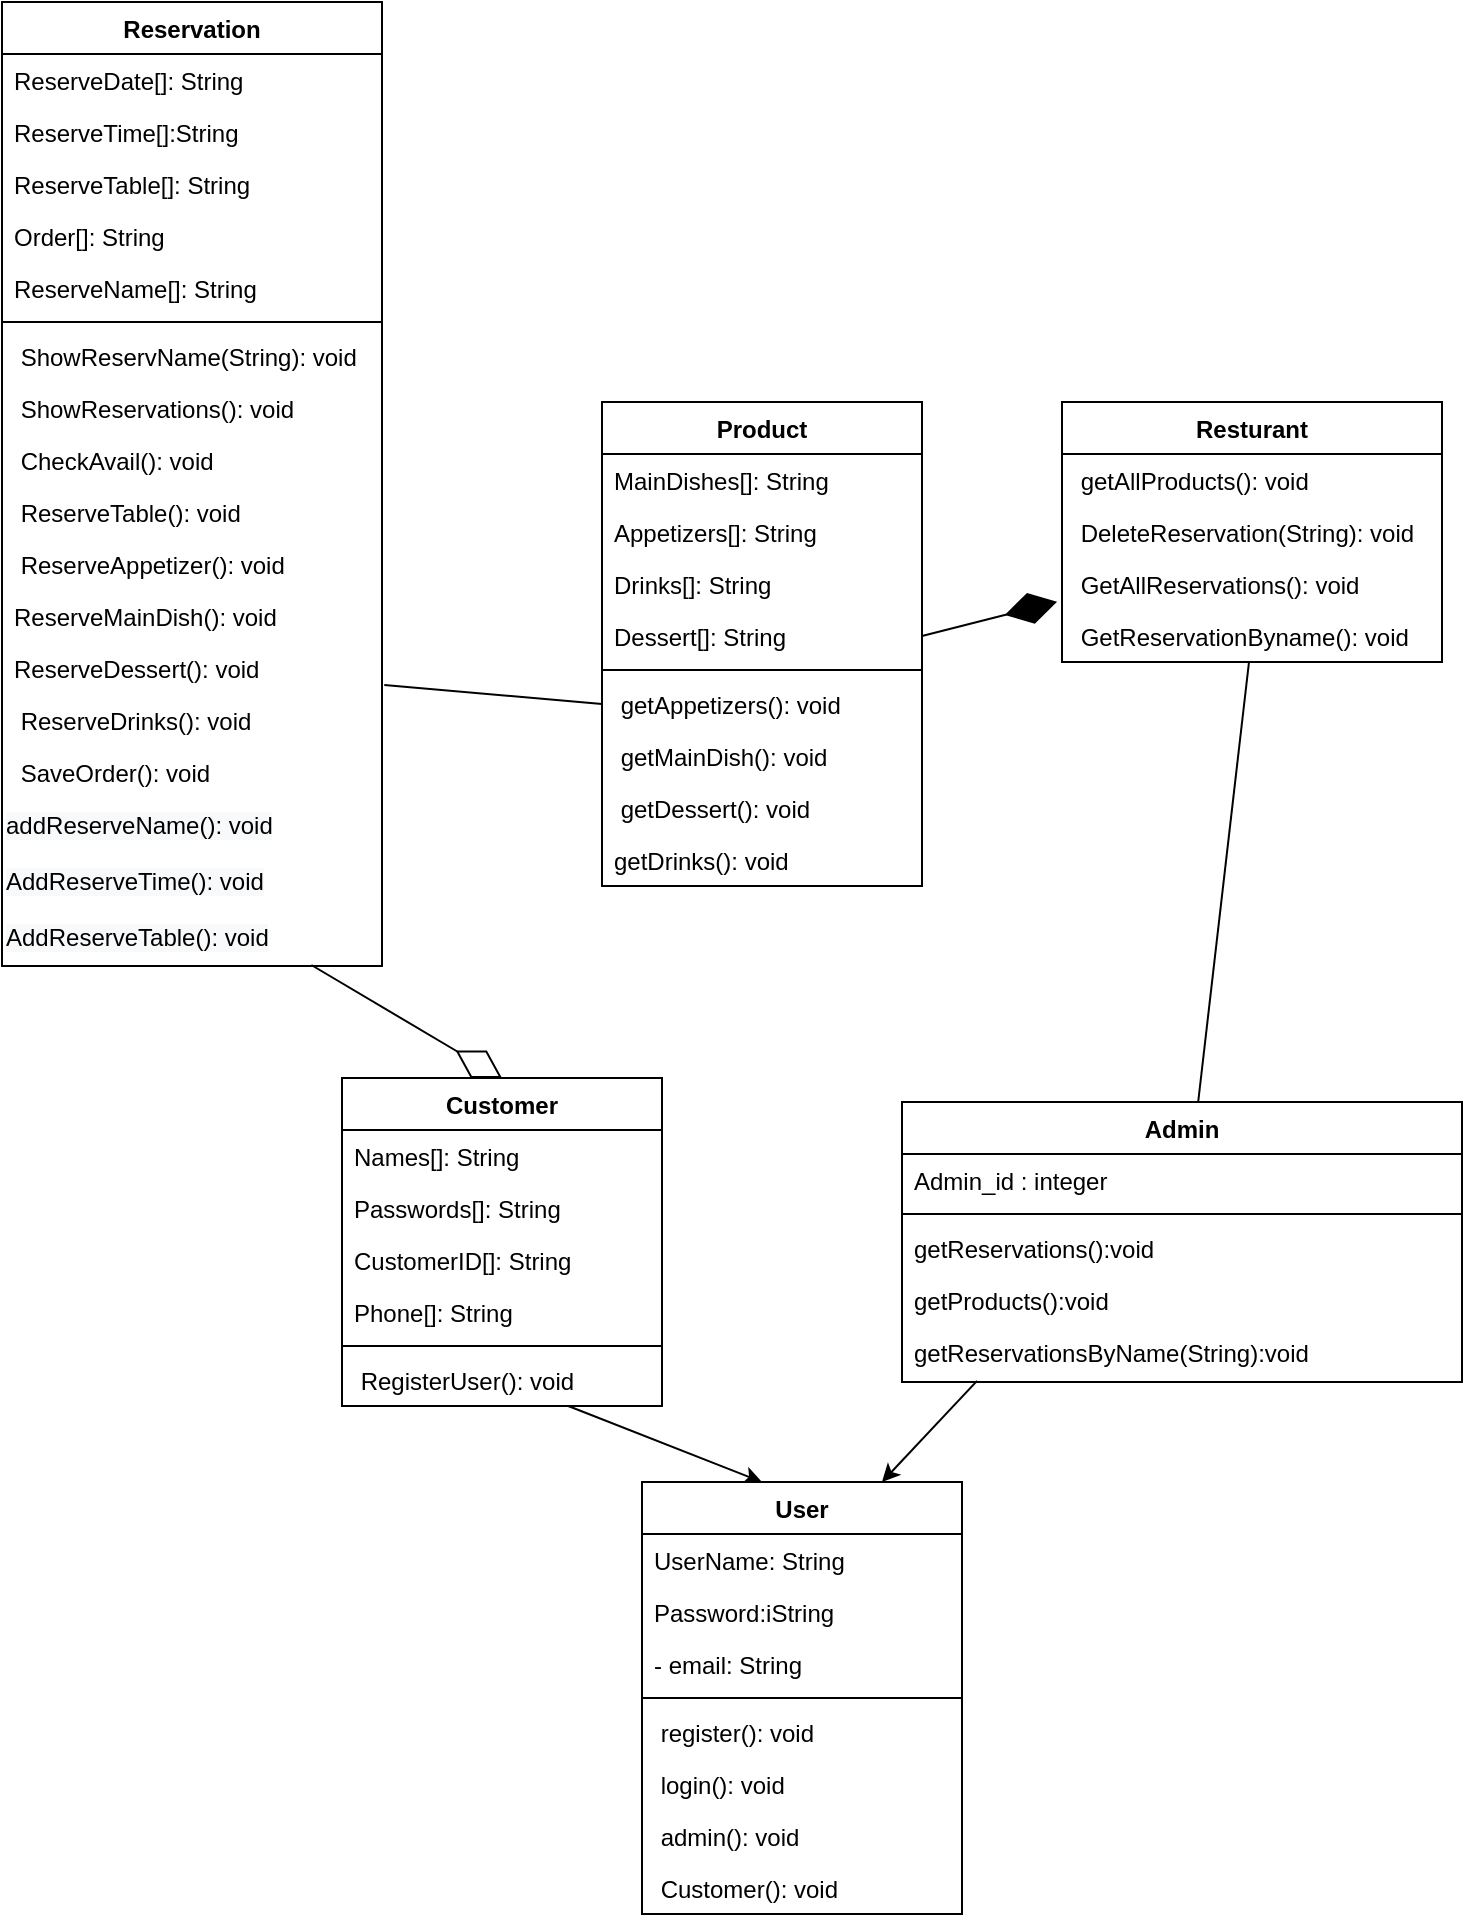 <mxfile version="20.5.1" type="device"><diagram id="dgSoinFTyJEz4b9by2e3" name="Page-1"><mxGraphModel dx="706" dy="1194" grid="1" gridSize="10" guides="1" tooltips="1" connect="1" arrows="1" fold="1" page="1" pageScale="1" pageWidth="850" pageHeight="1100" math="0" shadow="0"><root><mxCell id="0"/><mxCell id="1" parent="0"/><mxCell id="DB3bGlSYx9ZQvv_cbusi-71" style="edgeStyle=none;rounded=0;orthogonalLoop=1;jettySize=auto;html=1;entryX=0.375;entryY=0;entryDx=0;entryDy=0;entryPerimeter=0;" edge="1" parent="1" source="DB3bGlSYx9ZQvv_cbusi-64" target="fP-qRC1157iJDRtmXdRW-1"><mxGeometry relative="1" as="geometry"/></mxCell><mxCell id="fP-qRC1157iJDRtmXdRW-1" value="User" style="swimlane;fontStyle=1;align=center;verticalAlign=top;childLayout=stackLayout;horizontal=1;startSize=26;horizontalStack=0;resizeParent=1;resizeParentMax=0;resizeLast=0;collapsible=1;marginBottom=0;" parent="1" vertex="1"><mxGeometry x="760" y="800" width="160" height="216" as="geometry"/></mxCell><mxCell id="fP-qRC1157iJDRtmXdRW-2" value="UserName: String" style="text;strokeColor=none;fillColor=none;align=left;verticalAlign=top;spacingLeft=4;spacingRight=4;overflow=hidden;rotatable=0;points=[[0,0.5],[1,0.5]];portConstraint=eastwest;" parent="fP-qRC1157iJDRtmXdRW-1" vertex="1"><mxGeometry y="26" width="160" height="26" as="geometry"/></mxCell><mxCell id="fP-qRC1157iJDRtmXdRW-6" value="Password:iString" style="text;strokeColor=none;fillColor=none;align=left;verticalAlign=top;spacingLeft=4;spacingRight=4;overflow=hidden;rotatable=0;points=[[0,0.5],[1,0.5]];portConstraint=eastwest;" parent="fP-qRC1157iJDRtmXdRW-1" vertex="1"><mxGeometry y="52" width="160" height="26" as="geometry"/></mxCell><mxCell id="fP-qRC1157iJDRtmXdRW-7" value="- email: String" style="text;strokeColor=none;fillColor=none;align=left;verticalAlign=top;spacingLeft=4;spacingRight=4;overflow=hidden;rotatable=0;points=[[0,0.5],[1,0.5]];portConstraint=eastwest;" parent="fP-qRC1157iJDRtmXdRW-1" vertex="1"><mxGeometry y="78" width="160" height="26" as="geometry"/></mxCell><mxCell id="fP-qRC1157iJDRtmXdRW-3" value="" style="line;strokeWidth=1;fillColor=none;align=left;verticalAlign=middle;spacingTop=-1;spacingLeft=3;spacingRight=3;rotatable=0;labelPosition=right;points=[];portConstraint=eastwest;strokeColor=inherit;" parent="fP-qRC1157iJDRtmXdRW-1" vertex="1"><mxGeometry y="104" width="160" height="8" as="geometry"/></mxCell><mxCell id="fP-qRC1157iJDRtmXdRW-4" value=" register(): void" style="text;strokeColor=none;fillColor=none;align=left;verticalAlign=top;spacingLeft=4;spacingRight=4;overflow=hidden;rotatable=0;points=[[0,0.5],[1,0.5]];portConstraint=eastwest;" parent="fP-qRC1157iJDRtmXdRW-1" vertex="1"><mxGeometry y="112" width="160" height="26" as="geometry"/></mxCell><mxCell id="DB3bGlSYx9ZQvv_cbusi-3" value=" login(): void" style="text;strokeColor=none;fillColor=none;align=left;verticalAlign=top;spacingLeft=4;spacingRight=4;overflow=hidden;rotatable=0;points=[[0,0.5],[1,0.5]];portConstraint=eastwest;" vertex="1" parent="fP-qRC1157iJDRtmXdRW-1"><mxGeometry y="138" width="160" height="26" as="geometry"/></mxCell><mxCell id="DB3bGlSYx9ZQvv_cbusi-5" value=" admin(): void" style="text;strokeColor=none;fillColor=none;align=left;verticalAlign=top;spacingLeft=4;spacingRight=4;overflow=hidden;rotatable=0;points=[[0,0.5],[1,0.5]];portConstraint=eastwest;" vertex="1" parent="fP-qRC1157iJDRtmXdRW-1"><mxGeometry y="164" width="160" height="26" as="geometry"/></mxCell><mxCell id="DB3bGlSYx9ZQvv_cbusi-4" value=" Customer(): void" style="text;strokeColor=none;fillColor=none;align=left;verticalAlign=top;spacingLeft=4;spacingRight=4;overflow=hidden;rotatable=0;points=[[0,0.5],[1,0.5]];portConstraint=eastwest;" vertex="1" parent="fP-qRC1157iJDRtmXdRW-1"><mxGeometry y="190" width="160" height="26" as="geometry"/></mxCell><mxCell id="fP-qRC1157iJDRtmXdRW-8" value="Admin" style="swimlane;fontStyle=1;align=center;verticalAlign=top;childLayout=stackLayout;horizontal=1;startSize=26;horizontalStack=0;resizeParent=1;resizeParentMax=0;resizeLast=0;collapsible=1;marginBottom=0;" parent="1" vertex="1"><mxGeometry x="890" y="610" width="280" height="140" as="geometry"/></mxCell><mxCell id="fP-qRC1157iJDRtmXdRW-9" value="Admin_id : integer" style="text;strokeColor=none;fillColor=none;align=left;verticalAlign=top;spacingLeft=4;spacingRight=4;overflow=hidden;rotatable=0;points=[[0,0.5],[1,0.5]];portConstraint=eastwest;" parent="fP-qRC1157iJDRtmXdRW-8" vertex="1"><mxGeometry y="26" width="280" height="26" as="geometry"/></mxCell><mxCell id="fP-qRC1157iJDRtmXdRW-12" value="" style="line;strokeWidth=1;fillColor=none;align=left;verticalAlign=middle;spacingTop=-1;spacingLeft=3;spacingRight=3;rotatable=0;labelPosition=right;points=[];portConstraint=eastwest;strokeColor=inherit;" parent="fP-qRC1157iJDRtmXdRW-8" vertex="1"><mxGeometry y="52" width="280" height="8" as="geometry"/></mxCell><mxCell id="DB3bGlSYx9ZQvv_cbusi-1" value="getReservations():void" style="text;strokeColor=none;fillColor=none;align=left;verticalAlign=top;spacingLeft=4;spacingRight=4;overflow=hidden;rotatable=0;points=[[0,0.5],[1,0.5]];portConstraint=eastwest;" vertex="1" parent="fP-qRC1157iJDRtmXdRW-8"><mxGeometry y="60" width="280" height="26" as="geometry"/></mxCell><mxCell id="DB3bGlSYx9ZQvv_cbusi-2" value="getProducts():void" style="text;strokeColor=none;fillColor=none;align=left;verticalAlign=top;spacingLeft=4;spacingRight=4;overflow=hidden;rotatable=0;points=[[0,0.5],[1,0.5]];portConstraint=eastwest;" vertex="1" parent="fP-qRC1157iJDRtmXdRW-8"><mxGeometry y="86" width="280" height="26" as="geometry"/></mxCell><mxCell id="fP-qRC1157iJDRtmXdRW-13" value="getReservationsByName(String):void" style="text;strokeColor=none;fillColor=none;align=left;verticalAlign=top;spacingLeft=4;spacingRight=4;overflow=hidden;rotatable=0;points=[[0,0.5],[1,0.5]];portConstraint=eastwest;" parent="fP-qRC1157iJDRtmXdRW-8" vertex="1"><mxGeometry y="112" width="280" height="28" as="geometry"/></mxCell><mxCell id="DB3bGlSYx9ZQvv_cbusi-6" value="Resturant" style="swimlane;fontStyle=1;align=center;verticalAlign=top;childLayout=stackLayout;horizontal=1;startSize=26;horizontalStack=0;resizeParent=1;resizeParentMax=0;resizeLast=0;collapsible=1;marginBottom=0;" vertex="1" parent="1"><mxGeometry x="970" y="260" width="190" height="130" as="geometry"/></mxCell><mxCell id="DB3bGlSYx9ZQvv_cbusi-11" value=" getAllProducts(): void" style="text;strokeColor=none;fillColor=none;align=left;verticalAlign=top;spacingLeft=4;spacingRight=4;overflow=hidden;rotatable=0;points=[[0,0.5],[1,0.5]];portConstraint=eastwest;" vertex="1" parent="DB3bGlSYx9ZQvv_cbusi-6"><mxGeometry y="26" width="190" height="26" as="geometry"/></mxCell><mxCell id="DB3bGlSYx9ZQvv_cbusi-12" value=" DeleteReservation(String): void" style="text;strokeColor=none;fillColor=none;align=left;verticalAlign=top;spacingLeft=4;spacingRight=4;overflow=hidden;rotatable=0;points=[[0,0.5],[1,0.5]];portConstraint=eastwest;" vertex="1" parent="DB3bGlSYx9ZQvv_cbusi-6"><mxGeometry y="52" width="190" height="26" as="geometry"/></mxCell><mxCell id="DB3bGlSYx9ZQvv_cbusi-13" value=" GetAllReservations(): void" style="text;strokeColor=none;fillColor=none;align=left;verticalAlign=top;spacingLeft=4;spacingRight=4;overflow=hidden;rotatable=0;points=[[0,0.5],[1,0.5]];portConstraint=eastwest;" vertex="1" parent="DB3bGlSYx9ZQvv_cbusi-6"><mxGeometry y="78" width="190" height="26" as="geometry"/></mxCell><mxCell id="DB3bGlSYx9ZQvv_cbusi-14" value=" GetReservationByname(): void" style="text;strokeColor=none;fillColor=none;align=left;verticalAlign=top;spacingLeft=4;spacingRight=4;overflow=hidden;rotatable=0;points=[[0,0.5],[1,0.5]];portConstraint=eastwest;" vertex="1" parent="DB3bGlSYx9ZQvv_cbusi-6"><mxGeometry y="104" width="190" height="26" as="geometry"/></mxCell><mxCell id="DB3bGlSYx9ZQvv_cbusi-16" style="edgeStyle=none;rounded=0;orthogonalLoop=1;jettySize=auto;html=1;exitX=0.75;exitY=0;exitDx=0;exitDy=0;" edge="1" parent="1" source="fP-qRC1157iJDRtmXdRW-8" target="fP-qRC1157iJDRtmXdRW-8"><mxGeometry relative="1" as="geometry"/></mxCell><mxCell id="DB3bGlSYx9ZQvv_cbusi-26" value="Reservation" style="swimlane;fontStyle=1;align=center;verticalAlign=top;childLayout=stackLayout;horizontal=1;startSize=26;horizontalStack=0;resizeParent=1;resizeParentMax=0;resizeLast=0;collapsible=1;marginBottom=0;" vertex="1" parent="1"><mxGeometry x="440" y="60" width="190" height="482" as="geometry"/></mxCell><mxCell id="DB3bGlSYx9ZQvv_cbusi-27" value="ReserveDate[]: String" style="text;strokeColor=none;fillColor=none;align=left;verticalAlign=top;spacingLeft=4;spacingRight=4;overflow=hidden;rotatable=0;points=[[0,0.5],[1,0.5]];portConstraint=eastwest;" vertex="1" parent="DB3bGlSYx9ZQvv_cbusi-26"><mxGeometry y="26" width="190" height="26" as="geometry"/></mxCell><mxCell id="DB3bGlSYx9ZQvv_cbusi-28" value="ReserveTime[]:String" style="text;strokeColor=none;fillColor=none;align=left;verticalAlign=top;spacingLeft=4;spacingRight=4;overflow=hidden;rotatable=0;points=[[0,0.5],[1,0.5]];portConstraint=eastwest;" vertex="1" parent="DB3bGlSYx9ZQvv_cbusi-26"><mxGeometry y="52" width="190" height="26" as="geometry"/></mxCell><mxCell id="DB3bGlSYx9ZQvv_cbusi-29" value="ReserveTable[]: String" style="text;strokeColor=none;fillColor=none;align=left;verticalAlign=top;spacingLeft=4;spacingRight=4;overflow=hidden;rotatable=0;points=[[0,0.5],[1,0.5]];portConstraint=eastwest;" vertex="1" parent="DB3bGlSYx9ZQvv_cbusi-26"><mxGeometry y="78" width="190" height="26" as="geometry"/></mxCell><mxCell id="DB3bGlSYx9ZQvv_cbusi-35" value="Order[]: String" style="text;strokeColor=none;fillColor=none;align=left;verticalAlign=top;spacingLeft=4;spacingRight=4;overflow=hidden;rotatable=0;points=[[0,0.5],[1,0.5]];portConstraint=eastwest;" vertex="1" parent="DB3bGlSYx9ZQvv_cbusi-26"><mxGeometry y="104" width="190" height="26" as="geometry"/></mxCell><mxCell id="DB3bGlSYx9ZQvv_cbusi-36" value="ReserveName[]: String" style="text;strokeColor=none;fillColor=none;align=left;verticalAlign=top;spacingLeft=4;spacingRight=4;overflow=hidden;rotatable=0;points=[[0,0.5],[1,0.5]];portConstraint=eastwest;" vertex="1" parent="DB3bGlSYx9ZQvv_cbusi-26"><mxGeometry y="130" width="190" height="26" as="geometry"/></mxCell><mxCell id="DB3bGlSYx9ZQvv_cbusi-30" value="" style="line;strokeWidth=1;fillColor=none;align=left;verticalAlign=middle;spacingTop=-1;spacingLeft=3;spacingRight=3;rotatable=0;labelPosition=right;points=[];portConstraint=eastwest;strokeColor=inherit;" vertex="1" parent="DB3bGlSYx9ZQvv_cbusi-26"><mxGeometry y="156" width="190" height="8" as="geometry"/></mxCell><mxCell id="DB3bGlSYx9ZQvv_cbusi-31" value=" ShowReservName(String): void" style="text;strokeColor=none;fillColor=none;align=left;verticalAlign=top;spacingLeft=4;spacingRight=4;overflow=hidden;rotatable=0;points=[[0,0.5],[1,0.5]];portConstraint=eastwest;" vertex="1" parent="DB3bGlSYx9ZQvv_cbusi-26"><mxGeometry y="164" width="190" height="26" as="geometry"/></mxCell><mxCell id="DB3bGlSYx9ZQvv_cbusi-32" value=" ShowReservations(): void" style="text;strokeColor=none;fillColor=none;align=left;verticalAlign=top;spacingLeft=4;spacingRight=4;overflow=hidden;rotatable=0;points=[[0,0.5],[1,0.5]];portConstraint=eastwest;" vertex="1" parent="DB3bGlSYx9ZQvv_cbusi-26"><mxGeometry y="190" width="190" height="26" as="geometry"/></mxCell><mxCell id="DB3bGlSYx9ZQvv_cbusi-33" value=" CheckAvail(): void" style="text;strokeColor=none;fillColor=none;align=left;verticalAlign=top;spacingLeft=4;spacingRight=4;overflow=hidden;rotatable=0;points=[[0,0.5],[1,0.5]];portConstraint=eastwest;" vertex="1" parent="DB3bGlSYx9ZQvv_cbusi-26"><mxGeometry y="216" width="190" height="26" as="geometry"/></mxCell><mxCell id="DB3bGlSYx9ZQvv_cbusi-38" value=" ReserveTable(): void" style="text;strokeColor=none;fillColor=none;align=left;verticalAlign=top;spacingLeft=4;spacingRight=4;overflow=hidden;rotatable=0;points=[[0,0.5],[1,0.5]];portConstraint=eastwest;" vertex="1" parent="DB3bGlSYx9ZQvv_cbusi-26"><mxGeometry y="242" width="190" height="26" as="geometry"/></mxCell><mxCell id="DB3bGlSYx9ZQvv_cbusi-34" value=" ReserveAppetizer(): void" style="text;strokeColor=none;fillColor=none;align=left;verticalAlign=top;spacingLeft=4;spacingRight=4;overflow=hidden;rotatable=0;points=[[0,0.5],[1,0.5]];portConstraint=eastwest;" vertex="1" parent="DB3bGlSYx9ZQvv_cbusi-26"><mxGeometry y="268" width="190" height="26" as="geometry"/></mxCell><mxCell id="DB3bGlSYx9ZQvv_cbusi-40" value="ReserveMainDish(): void" style="text;strokeColor=none;fillColor=none;align=left;verticalAlign=top;spacingLeft=4;spacingRight=4;overflow=hidden;rotatable=0;points=[[0,0.5],[1,0.5]];portConstraint=eastwest;" vertex="1" parent="DB3bGlSYx9ZQvv_cbusi-26"><mxGeometry y="294" width="190" height="26" as="geometry"/></mxCell><mxCell id="DB3bGlSYx9ZQvv_cbusi-41" value="ReserveDessert(): void" style="text;strokeColor=none;fillColor=none;align=left;verticalAlign=top;spacingLeft=4;spacingRight=4;overflow=hidden;rotatable=0;points=[[0,0.5],[1,0.5]];portConstraint=eastwest;" vertex="1" parent="DB3bGlSYx9ZQvv_cbusi-26"><mxGeometry y="320" width="190" height="26" as="geometry"/></mxCell><mxCell id="DB3bGlSYx9ZQvv_cbusi-42" value=" ReserveDrinks(): void" style="text;strokeColor=none;fillColor=none;align=left;verticalAlign=top;spacingLeft=4;spacingRight=4;overflow=hidden;rotatable=0;points=[[0,0.5],[1,0.5]];portConstraint=eastwest;" vertex="1" parent="DB3bGlSYx9ZQvv_cbusi-26"><mxGeometry y="346" width="190" height="26" as="geometry"/></mxCell><mxCell id="DB3bGlSYx9ZQvv_cbusi-39" value=" SaveOrder(): void" style="text;strokeColor=none;fillColor=none;align=left;verticalAlign=top;spacingLeft=4;spacingRight=4;overflow=hidden;rotatable=0;points=[[0,0.5],[1,0.5]];portConstraint=eastwest;" vertex="1" parent="DB3bGlSYx9ZQvv_cbusi-26"><mxGeometry y="372" width="190" height="26" as="geometry"/></mxCell><mxCell id="DB3bGlSYx9ZQvv_cbusi-44" value="&lt;span style=&quot;color: rgb(0, 0, 0); font-family: Helvetica; font-size: 12px; font-style: normal; font-variant-ligatures: normal; font-variant-caps: normal; font-weight: 400; letter-spacing: normal; orphans: 2; text-align: left; text-indent: 0px; text-transform: none; widows: 2; word-spacing: 0px; -webkit-text-stroke-width: 0px; background-color: rgb(248, 249, 250); text-decoration-thickness: initial; text-decoration-style: initial; text-decoration-color: initial; float: none; display: inline !important;&quot;&gt;addReserveName(): void&lt;/span&gt;" style="text;whiteSpace=wrap;html=1;" vertex="1" parent="DB3bGlSYx9ZQvv_cbusi-26"><mxGeometry y="398" width="190" height="28" as="geometry"/></mxCell><mxCell id="DB3bGlSYx9ZQvv_cbusi-45" value="&lt;span style=&quot;color: rgb(0, 0, 0); font-family: Helvetica; font-size: 12px; font-style: normal; font-variant-ligatures: normal; font-variant-caps: normal; font-weight: 400; letter-spacing: normal; orphans: 2; text-align: left; text-indent: 0px; text-transform: none; widows: 2; word-spacing: 0px; -webkit-text-stroke-width: 0px; background-color: rgb(248, 249, 250); text-decoration-thickness: initial; text-decoration-style: initial; text-decoration-color: initial; float: none; display: inline !important;&quot;&gt;AddReserveTime(): void&lt;/span&gt;" style="text;whiteSpace=wrap;html=1;" vertex="1" parent="DB3bGlSYx9ZQvv_cbusi-26"><mxGeometry y="426" width="190" height="28" as="geometry"/></mxCell><mxCell id="DB3bGlSYx9ZQvv_cbusi-46" value="&lt;span style=&quot;color: rgb(0, 0, 0); font-family: Helvetica; font-size: 12px; font-style: normal; font-variant-ligatures: normal; font-variant-caps: normal; font-weight: 400; letter-spacing: normal; orphans: 2; text-align: left; text-indent: 0px; text-transform: none; widows: 2; word-spacing: 0px; -webkit-text-stroke-width: 0px; background-color: rgb(248, 249, 250); text-decoration-thickness: initial; text-decoration-style: initial; text-decoration-color: initial; float: none; display: inline !important;&quot;&gt;AddReserveTable(): void&lt;/span&gt;" style="text;whiteSpace=wrap;html=1;" vertex="1" parent="DB3bGlSYx9ZQvv_cbusi-26"><mxGeometry y="454" width="190" height="28" as="geometry"/></mxCell><mxCell id="DB3bGlSYx9ZQvv_cbusi-47" value="Product" style="swimlane;fontStyle=1;align=center;verticalAlign=top;childLayout=stackLayout;horizontal=1;startSize=26;horizontalStack=0;resizeParent=1;resizeParentMax=0;resizeLast=0;collapsible=1;marginBottom=0;" vertex="1" parent="1"><mxGeometry x="740" y="260" width="160" height="242" as="geometry"/></mxCell><mxCell id="DB3bGlSYx9ZQvv_cbusi-48" value="MainDishes[]: String" style="text;strokeColor=none;fillColor=none;align=left;verticalAlign=top;spacingLeft=4;spacingRight=4;overflow=hidden;rotatable=0;points=[[0,0.5],[1,0.5]];portConstraint=eastwest;" vertex="1" parent="DB3bGlSYx9ZQvv_cbusi-47"><mxGeometry y="26" width="160" height="26" as="geometry"/></mxCell><mxCell id="DB3bGlSYx9ZQvv_cbusi-49" value="Appetizers[]: String" style="text;strokeColor=none;fillColor=none;align=left;verticalAlign=top;spacingLeft=4;spacingRight=4;overflow=hidden;rotatable=0;points=[[0,0.5],[1,0.5]];portConstraint=eastwest;" vertex="1" parent="DB3bGlSYx9ZQvv_cbusi-47"><mxGeometry y="52" width="160" height="26" as="geometry"/></mxCell><mxCell id="DB3bGlSYx9ZQvv_cbusi-50" value="Drinks[]: String" style="text;strokeColor=none;fillColor=none;align=left;verticalAlign=top;spacingLeft=4;spacingRight=4;overflow=hidden;rotatable=0;points=[[0,0.5],[1,0.5]];portConstraint=eastwest;" vertex="1" parent="DB3bGlSYx9ZQvv_cbusi-47"><mxGeometry y="78" width="160" height="26" as="geometry"/></mxCell><mxCell id="DB3bGlSYx9ZQvv_cbusi-56" value="Dessert[]: String" style="text;strokeColor=none;fillColor=none;align=left;verticalAlign=top;spacingLeft=4;spacingRight=4;overflow=hidden;rotatable=0;points=[[0,0.5],[1,0.5]];portConstraint=eastwest;" vertex="1" parent="DB3bGlSYx9ZQvv_cbusi-47"><mxGeometry y="104" width="160" height="26" as="geometry"/></mxCell><mxCell id="DB3bGlSYx9ZQvv_cbusi-51" value="" style="line;strokeWidth=1;fillColor=none;align=left;verticalAlign=middle;spacingTop=-1;spacingLeft=3;spacingRight=3;rotatable=0;labelPosition=right;points=[];portConstraint=eastwest;strokeColor=inherit;" vertex="1" parent="DB3bGlSYx9ZQvv_cbusi-47"><mxGeometry y="130" width="160" height="8" as="geometry"/></mxCell><mxCell id="DB3bGlSYx9ZQvv_cbusi-52" value=" getAppetizers(): void" style="text;strokeColor=none;fillColor=none;align=left;verticalAlign=top;spacingLeft=4;spacingRight=4;overflow=hidden;rotatable=0;points=[[0,0.5],[1,0.5]];portConstraint=eastwest;" vertex="1" parent="DB3bGlSYx9ZQvv_cbusi-47"><mxGeometry y="138" width="160" height="26" as="geometry"/></mxCell><mxCell id="DB3bGlSYx9ZQvv_cbusi-53" value=" getMainDish(): void" style="text;strokeColor=none;fillColor=none;align=left;verticalAlign=top;spacingLeft=4;spacingRight=4;overflow=hidden;rotatable=0;points=[[0,0.5],[1,0.5]];portConstraint=eastwest;" vertex="1" parent="DB3bGlSYx9ZQvv_cbusi-47"><mxGeometry y="164" width="160" height="26" as="geometry"/></mxCell><mxCell id="DB3bGlSYx9ZQvv_cbusi-54" value=" getDessert(): void" style="text;strokeColor=none;fillColor=none;align=left;verticalAlign=top;spacingLeft=4;spacingRight=4;overflow=hidden;rotatable=0;points=[[0,0.5],[1,0.5]];portConstraint=eastwest;" vertex="1" parent="DB3bGlSYx9ZQvv_cbusi-47"><mxGeometry y="190" width="160" height="26" as="geometry"/></mxCell><mxCell id="DB3bGlSYx9ZQvv_cbusi-55" value="getDrinks(): void" style="text;strokeColor=none;fillColor=none;align=left;verticalAlign=top;spacingLeft=4;spacingRight=4;overflow=hidden;rotatable=0;points=[[0,0.5],[1,0.5]];portConstraint=eastwest;" vertex="1" parent="DB3bGlSYx9ZQvv_cbusi-47"><mxGeometry y="216" width="160" height="26" as="geometry"/></mxCell><mxCell id="DB3bGlSYx9ZQvv_cbusi-58" value="Customer" style="swimlane;fontStyle=1;align=center;verticalAlign=top;childLayout=stackLayout;horizontal=1;startSize=26;horizontalStack=0;resizeParent=1;resizeParentMax=0;resizeLast=0;collapsible=1;marginBottom=0;" vertex="1" parent="1"><mxGeometry x="610" y="598" width="160" height="164" as="geometry"><mxRectangle x="570" y="370" width="100" height="30" as="alternateBounds"/></mxGeometry></mxCell><mxCell id="DB3bGlSYx9ZQvv_cbusi-59" value="Names[]: String" style="text;strokeColor=none;fillColor=none;align=left;verticalAlign=top;spacingLeft=4;spacingRight=4;overflow=hidden;rotatable=0;points=[[0,0.5],[1,0.5]];portConstraint=eastwest;" vertex="1" parent="DB3bGlSYx9ZQvv_cbusi-58"><mxGeometry y="26" width="160" height="26" as="geometry"/></mxCell><mxCell id="DB3bGlSYx9ZQvv_cbusi-60" value="Passwords[]: String" style="text;strokeColor=none;fillColor=none;align=left;verticalAlign=top;spacingLeft=4;spacingRight=4;overflow=hidden;rotatable=0;points=[[0,0.5],[1,0.5]];portConstraint=eastwest;" vertex="1" parent="DB3bGlSYx9ZQvv_cbusi-58"><mxGeometry y="52" width="160" height="26" as="geometry"/></mxCell><mxCell id="DB3bGlSYx9ZQvv_cbusi-61" value="CustomerID[]: String" style="text;strokeColor=none;fillColor=none;align=left;verticalAlign=top;spacingLeft=4;spacingRight=4;overflow=hidden;rotatable=0;points=[[0,0.5],[1,0.5]];portConstraint=eastwest;" vertex="1" parent="DB3bGlSYx9ZQvv_cbusi-58"><mxGeometry y="78" width="160" height="26" as="geometry"/></mxCell><mxCell id="DB3bGlSYx9ZQvv_cbusi-62" value="Phone[]: String" style="text;strokeColor=none;fillColor=none;align=left;verticalAlign=top;spacingLeft=4;spacingRight=4;overflow=hidden;rotatable=0;points=[[0,0.5],[1,0.5]];portConstraint=eastwest;" vertex="1" parent="DB3bGlSYx9ZQvv_cbusi-58"><mxGeometry y="104" width="160" height="26" as="geometry"/></mxCell><mxCell id="DB3bGlSYx9ZQvv_cbusi-63" value="" style="line;strokeWidth=1;fillColor=none;align=left;verticalAlign=middle;spacingTop=-1;spacingLeft=3;spacingRight=3;rotatable=0;labelPosition=right;points=[];portConstraint=eastwest;strokeColor=inherit;" vertex="1" parent="DB3bGlSYx9ZQvv_cbusi-58"><mxGeometry y="130" width="160" height="8" as="geometry"/></mxCell><mxCell id="DB3bGlSYx9ZQvv_cbusi-64" value=" RegisterUser(): void" style="text;strokeColor=none;fillColor=none;align=left;verticalAlign=top;spacingLeft=4;spacingRight=4;overflow=hidden;rotatable=0;points=[[0,0.5],[1,0.5]];portConstraint=eastwest;" vertex="1" parent="DB3bGlSYx9ZQvv_cbusi-58"><mxGeometry y="138" width="160" height="26" as="geometry"/></mxCell><mxCell id="DB3bGlSYx9ZQvv_cbusi-74" value="" style="endArrow=diamondThin;endFill=0;endSize=24;html=1;rounded=0;exitX=0.814;exitY=0.982;exitDx=0;exitDy=0;entryX=0.5;entryY=0;entryDx=0;entryDy=0;exitPerimeter=0;" edge="1" parent="1" source="DB3bGlSYx9ZQvv_cbusi-46" target="DB3bGlSYx9ZQvv_cbusi-58"><mxGeometry width="160" relative="1" as="geometry"><mxPoint x="660" y="580" as="sourcePoint"/><mxPoint x="820" y="580" as="targetPoint"/></mxGeometry></mxCell><mxCell id="DB3bGlSYx9ZQvv_cbusi-75" value="" style="endArrow=diamondThin;endFill=1;endSize=24;html=1;rounded=0;entryX=-0.013;entryY=0.84;entryDx=0;entryDy=0;entryPerimeter=0;exitX=1;exitY=0.5;exitDx=0;exitDy=0;" edge="1" parent="1" source="DB3bGlSYx9ZQvv_cbusi-56" target="DB3bGlSYx9ZQvv_cbusi-13"><mxGeometry width="160" relative="1" as="geometry"><mxPoint x="840" y="450" as="sourcePoint"/><mxPoint x="1000" y="450" as="targetPoint"/></mxGeometry></mxCell><mxCell id="DB3bGlSYx9ZQvv_cbusi-77" value="" style="endArrow=none;endFill=0;endSize=12;html=1;rounded=0;" edge="1" parent="1" source="fP-qRC1157iJDRtmXdRW-8" target="DB3bGlSYx9ZQvv_cbusi-14"><mxGeometry width="160" relative="1" as="geometry"><mxPoint x="760" y="830" as="sourcePoint"/><mxPoint x="920" y="830" as="targetPoint"/></mxGeometry></mxCell><mxCell id="DB3bGlSYx9ZQvv_cbusi-78" style="edgeStyle=none;rounded=0;orthogonalLoop=1;jettySize=auto;html=1;exitX=0;exitY=0.5;exitDx=0;exitDy=0;entryX=1.006;entryY=0.828;entryDx=0;entryDy=0;entryPerimeter=0;endArrow=none;endFill=0;" edge="1" parent="1" source="DB3bGlSYx9ZQvv_cbusi-52" target="DB3bGlSYx9ZQvv_cbusi-41"><mxGeometry relative="1" as="geometry"/></mxCell><mxCell id="DB3bGlSYx9ZQvv_cbusi-72" style="edgeStyle=none;rounded=0;orthogonalLoop=1;jettySize=auto;html=1;exitX=0.134;exitY=0.98;exitDx=0;exitDy=0;entryX=0.75;entryY=0;entryDx=0;entryDy=0;exitPerimeter=0;" edge="1" parent="1" source="fP-qRC1157iJDRtmXdRW-13" target="fP-qRC1157iJDRtmXdRW-1"><mxGeometry relative="1" as="geometry"/></mxCell></root></mxGraphModel></diagram></mxfile>